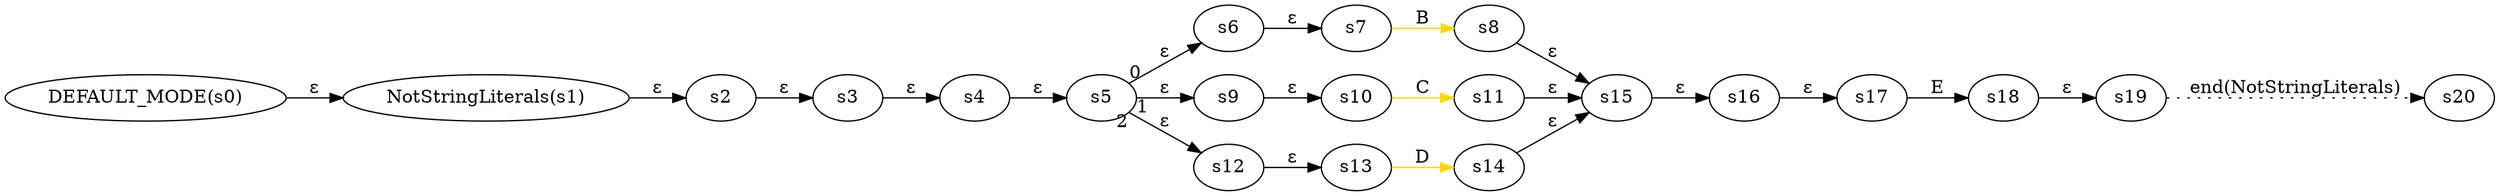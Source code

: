 digraph ATN {
  rankdir=LR;

  "DEFAULT_MODE(s0)" -> "NotStringLiterals(s1)" [label=ε]
  "NotStringLiterals(s1)" -> s2 [label=ε]
  s2 -> s3 [label=ε]
  s3 -> s4 [label=ε]
  s4 -> s5 [label=ε]
  s5 -> s6 [label=ε taillabel=0]
  s6 -> s7 [label=ε]
  s7 -> s8 [label=B color=gold]
  s8 -> s15 [label=ε]
  s15 -> s16 [label=ε]
  s16 -> s17 [label=ε]
  s17 -> s18 [label=E]
  s18 -> s19 [label=ε]
  s19 -> s20 [label="end(NotStringLiterals)" style=dotted]
  s5 -> s9 [label=ε taillabel=1]
  s9 -> s10 [label=ε]
  s10 -> s11 [label=C color=gold]
  s11 -> s15 [label=ε]
  s5 -> s12 [label=ε taillabel=2]
  s12 -> s13 [label=ε]
  s13 -> s14 [label=D color=gold]
  s14 -> s15 [label=ε]
}
